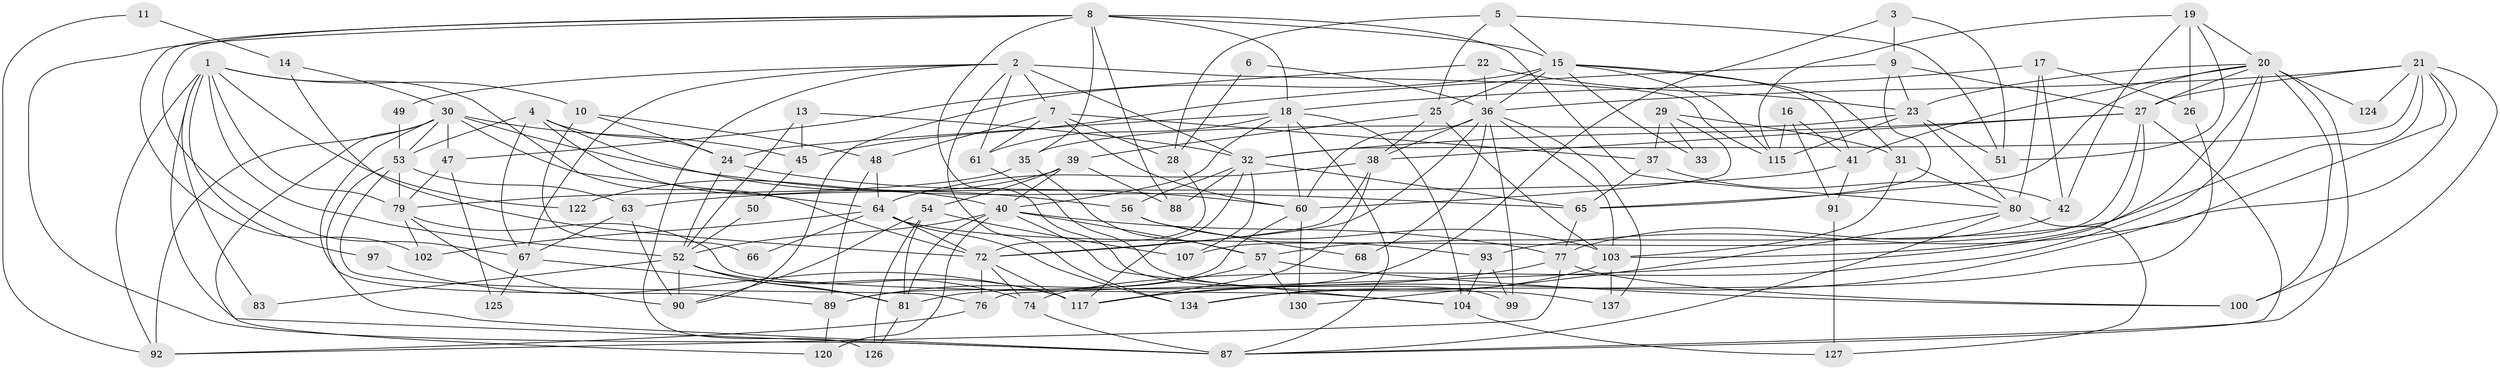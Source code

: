 // Generated by graph-tools (version 1.1) at 2025/24/03/03/25 07:24:02]
// undirected, 92 vertices, 227 edges
graph export_dot {
graph [start="1"]
  node [color=gray90,style=filled];
  1 [super="+55"];
  2 [super="+139"];
  3;
  4 [super="+59"];
  5;
  6;
  7 [super="+73"];
  8 [super="+12"];
  9 [super="+62"];
  10;
  11;
  13;
  14;
  15 [super="+58"];
  16;
  17;
  18 [super="+108"];
  19;
  20 [super="+138"];
  21 [super="+133"];
  22;
  23 [super="+78"];
  24;
  25 [super="+75"];
  26;
  27 [super="+34"];
  28;
  29;
  30 [super="+46"];
  31;
  32 [super="+106"];
  33;
  35 [super="+70"];
  36 [super="+96"];
  37 [super="+95"];
  38 [super="+44"];
  39 [super="+82"];
  40 [super="+114"];
  41 [super="+43"];
  42;
  45 [super="+71"];
  47 [super="+119"];
  48 [super="+98"];
  49;
  50;
  51 [super="+109"];
  52 [super="+69"];
  53 [super="+110"];
  54 [super="+101"];
  56 [super="+111"];
  57 [super="+84"];
  60 [super="+86"];
  61 [super="+118"];
  63;
  64 [super="+132"];
  65;
  66;
  67 [super="+112"];
  68;
  72 [super="+128"];
  74;
  76 [super="+135"];
  77 [super="+140"];
  79 [super="+105"];
  80 [super="+113"];
  81 [super="+85"];
  83;
  87 [super="+94"];
  88;
  89 [super="+131"];
  90;
  91;
  92 [super="+116"];
  93;
  97;
  99;
  100 [super="+123"];
  102;
  103 [super="+121"];
  104 [super="+129"];
  107;
  115;
  117 [super="+136"];
  120;
  122;
  124;
  125;
  126;
  127;
  130;
  134;
  137;
  1 -- 52;
  1 -- 10;
  1 -- 97;
  1 -- 72;
  1 -- 92;
  1 -- 83;
  1 -- 87;
  1 -- 122;
  1 -- 79;
  2 -- 32;
  2 -- 7;
  2 -- 115;
  2 -- 49;
  2 -- 134;
  2 -- 61 [weight=2];
  2 -- 126;
  2 -- 67;
  3 -- 81;
  3 -- 51;
  3 -- 9;
  4 -- 53;
  4 -- 67;
  4 -- 24;
  4 -- 40;
  4 -- 56;
  5 -- 28;
  5 -- 15;
  5 -- 25;
  5 -- 51;
  6 -- 28;
  6 -- 36;
  7 -- 28;
  7 -- 61;
  7 -- 48;
  7 -- 60;
  7 -- 37;
  8 -- 35;
  8 -- 102;
  8 -- 87;
  8 -- 18;
  8 -- 80;
  8 -- 99;
  8 -- 88;
  8 -- 15;
  8 -- 67;
  9 -- 65;
  9 -- 23;
  9 -- 45;
  9 -- 27;
  10 -- 24;
  10 -- 48;
  10 -- 66;
  11 -- 14;
  11 -- 92;
  13 -- 52;
  13 -- 45;
  13 -- 32;
  14 -- 72;
  14 -- 30;
  15 -- 115;
  15 -- 90;
  15 -- 25;
  15 -- 31;
  15 -- 33;
  15 -- 41;
  15 -- 36;
  16 -- 115;
  16 -- 91;
  16 -- 41;
  17 -- 80;
  17 -- 26;
  17 -- 18;
  17 -- 42;
  18 -- 40;
  18 -- 60;
  18 -- 87;
  18 -- 24;
  18 -- 104;
  18 -- 61;
  19 -- 42;
  19 -- 26;
  19 -- 115;
  19 -- 20;
  19 -- 51;
  20 -- 103;
  20 -- 65;
  20 -- 87;
  20 -- 100;
  20 -- 41;
  20 -- 74;
  20 -- 124;
  20 -- 23;
  20 -- 27;
  21 -- 117;
  21 -- 93;
  21 -- 57;
  21 -- 36;
  21 -- 124;
  21 -- 100;
  21 -- 32;
  21 -- 27;
  22 -- 23;
  22 -- 47;
  22 -- 36;
  23 -- 115;
  23 -- 51;
  23 -- 80;
  23 -- 35;
  24 -- 52;
  24 -- 60;
  25 -- 39;
  25 -- 103;
  25 -- 38;
  26 -- 134;
  27 -- 87;
  27 -- 32;
  27 -- 107;
  27 -- 76;
  27 -- 38;
  28 -- 72;
  29 -- 37;
  29 -- 31;
  29 -- 33;
  29 -- 60;
  30 -- 120;
  30 -- 92;
  30 -- 65;
  30 -- 89;
  30 -- 45;
  30 -- 47;
  30 -- 53;
  30 -- 64;
  31 -- 80;
  31 -- 103;
  32 -- 88 [weight=2];
  32 -- 65;
  32 -- 56;
  32 -- 107;
  32 -- 117;
  35 -- 57;
  35 -- 79;
  36 -- 60;
  36 -- 38;
  36 -- 68;
  36 -- 137;
  36 -- 99;
  36 -- 103;
  36 -- 72;
  37 -- 65;
  37 -- 42;
  38 -- 64;
  38 -- 117;
  38 -- 72;
  39 -- 88;
  39 -- 40;
  39 -- 122;
  39 -- 54 [weight=2];
  40 -- 52;
  40 -- 77;
  40 -- 81;
  40 -- 57;
  40 -- 120;
  40 -- 104;
  41 -- 63;
  41 -- 91;
  42 -- 77;
  45 -- 50;
  47 -- 125;
  47 -- 79;
  48 -- 64;
  48 -- 89;
  49 -- 53;
  50 -- 52;
  52 -- 74;
  52 -- 83;
  52 -- 117;
  52 -- 81;
  52 -- 90;
  53 -- 79;
  53 -- 87;
  53 -- 76;
  53 -- 63;
  54 -- 90;
  54 -- 107;
  54 -- 126;
  54 -- 81;
  56 -- 103;
  56 -- 68;
  57 -- 130;
  57 -- 100;
  57 -- 89;
  60 -- 89;
  60 -- 130;
  61 -- 137;
  63 -- 67;
  63 -- 90;
  64 -- 66;
  64 -- 93;
  64 -- 134;
  64 -- 72;
  64 -- 102;
  65 -- 77;
  67 -- 125;
  67 -- 81;
  72 -- 117;
  72 -- 74;
  72 -- 76;
  74 -- 87;
  76 -- 92;
  77 -- 100;
  77 -- 92;
  77 -- 117;
  79 -- 90;
  79 -- 102;
  79 -- 104;
  80 -- 130;
  80 -- 127;
  80 -- 87;
  81 -- 126;
  89 -- 120;
  91 -- 127;
  93 -- 99;
  93 -- 104;
  97 -- 117;
  103 -- 134;
  103 -- 137;
  104 -- 127;
}
